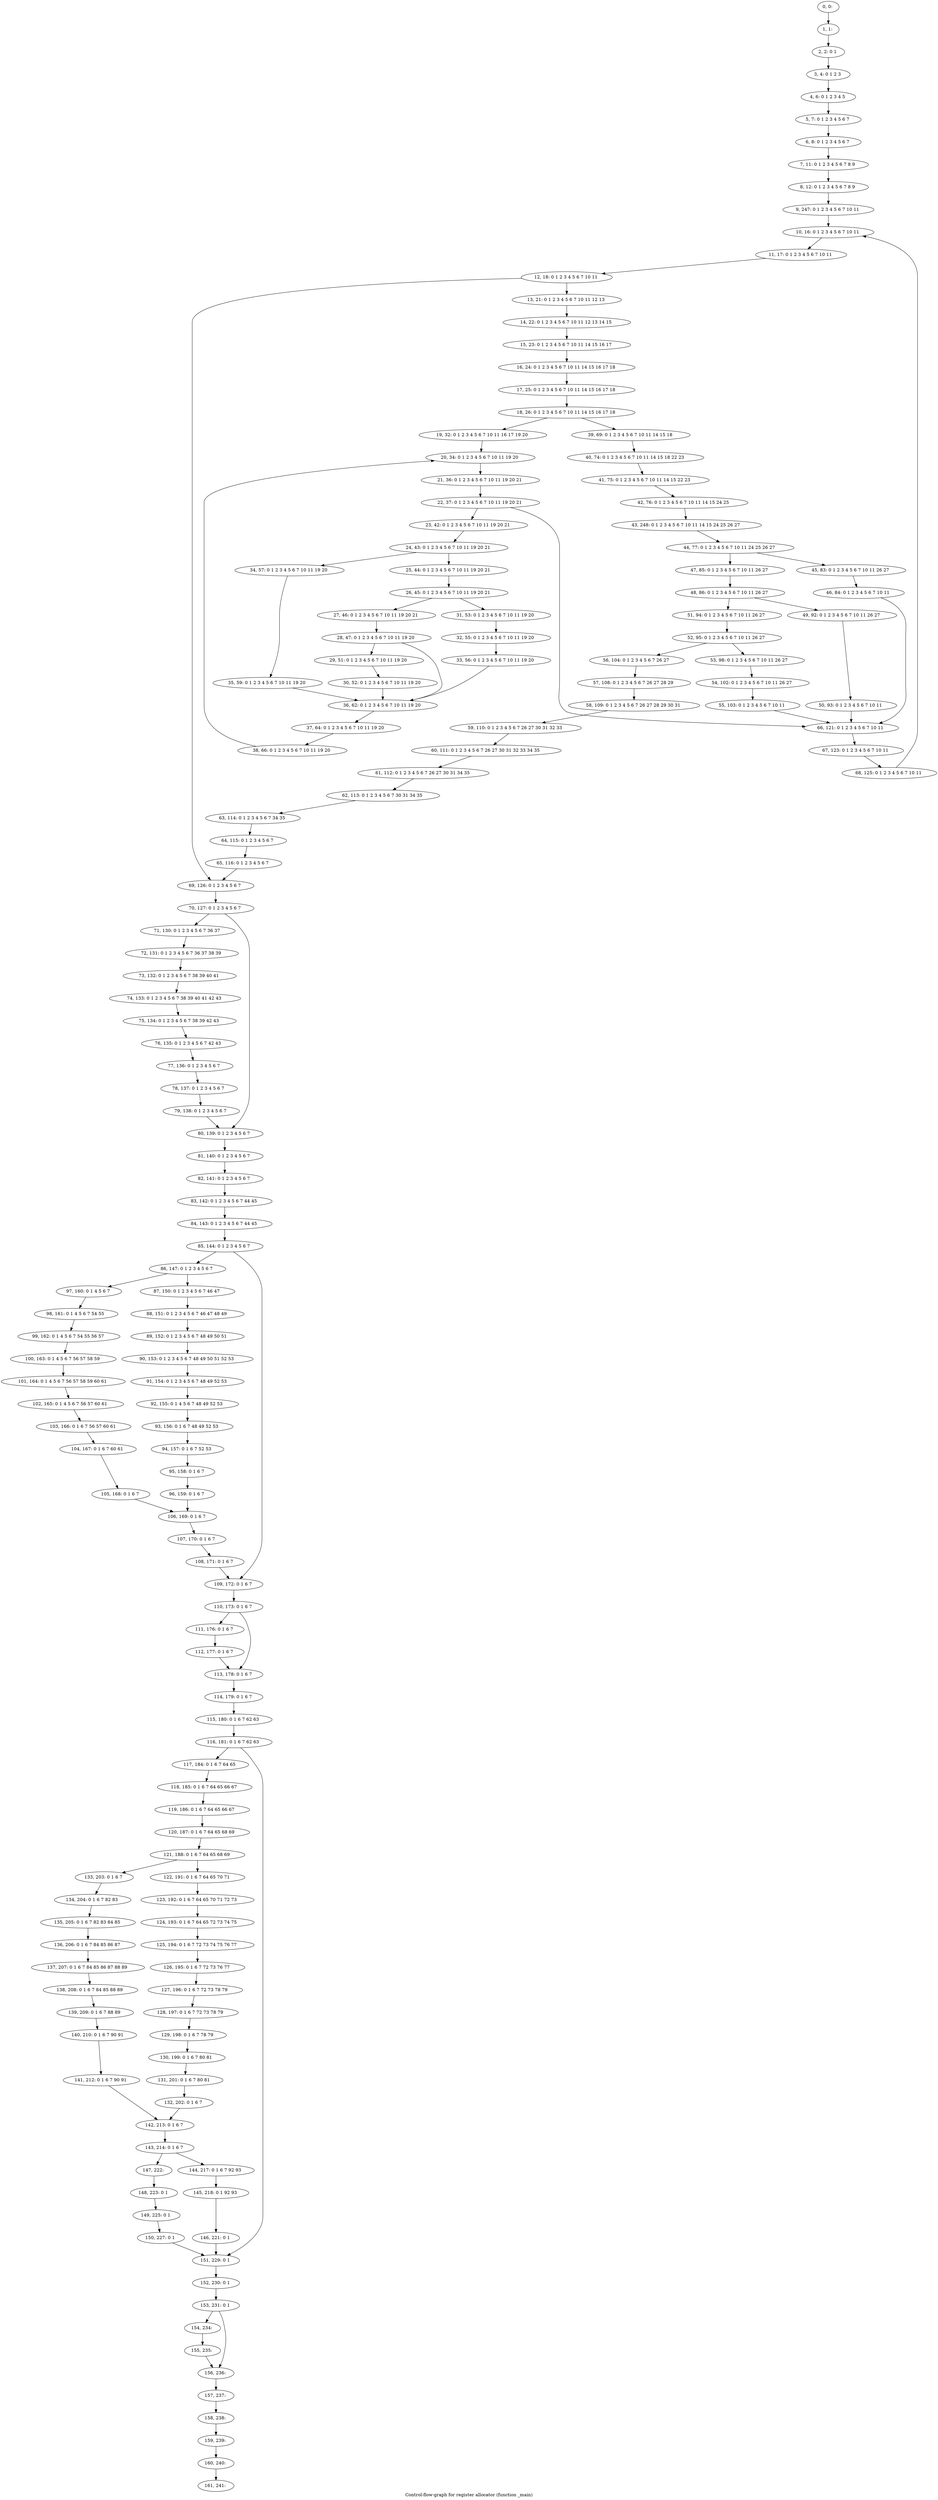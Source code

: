 digraph G {
graph [label="Control-flow-graph for register allocator (function _main)"]
0[label="0, 0: "];
1[label="1, 1: "];
2[label="2, 2: 0 1 "];
3[label="3, 4: 0 1 2 3 "];
4[label="4, 6: 0 1 2 3 4 5 "];
5[label="5, 7: 0 1 2 3 4 5 6 7 "];
6[label="6, 8: 0 1 2 3 4 5 6 7 "];
7[label="7, 11: 0 1 2 3 4 5 6 7 8 9 "];
8[label="8, 12: 0 1 2 3 4 5 6 7 8 9 "];
9[label="9, 247: 0 1 2 3 4 5 6 7 10 11 "];
10[label="10, 16: 0 1 2 3 4 5 6 7 10 11 "];
11[label="11, 17: 0 1 2 3 4 5 6 7 10 11 "];
12[label="12, 18: 0 1 2 3 4 5 6 7 10 11 "];
13[label="13, 21: 0 1 2 3 4 5 6 7 10 11 12 13 "];
14[label="14, 22: 0 1 2 3 4 5 6 7 10 11 12 13 14 15 "];
15[label="15, 23: 0 1 2 3 4 5 6 7 10 11 14 15 16 17 "];
16[label="16, 24: 0 1 2 3 4 5 6 7 10 11 14 15 16 17 18 "];
17[label="17, 25: 0 1 2 3 4 5 6 7 10 11 14 15 16 17 18 "];
18[label="18, 26: 0 1 2 3 4 5 6 7 10 11 14 15 16 17 18 "];
19[label="19, 32: 0 1 2 3 4 5 6 7 10 11 16 17 19 20 "];
20[label="20, 34: 0 1 2 3 4 5 6 7 10 11 19 20 "];
21[label="21, 36: 0 1 2 3 4 5 6 7 10 11 19 20 21 "];
22[label="22, 37: 0 1 2 3 4 5 6 7 10 11 19 20 21 "];
23[label="23, 42: 0 1 2 3 4 5 6 7 10 11 19 20 21 "];
24[label="24, 43: 0 1 2 3 4 5 6 7 10 11 19 20 21 "];
25[label="25, 44: 0 1 2 3 4 5 6 7 10 11 19 20 21 "];
26[label="26, 45: 0 1 2 3 4 5 6 7 10 11 19 20 21 "];
27[label="27, 46: 0 1 2 3 4 5 6 7 10 11 19 20 21 "];
28[label="28, 47: 0 1 2 3 4 5 6 7 10 11 19 20 "];
29[label="29, 51: 0 1 2 3 4 5 6 7 10 11 19 20 "];
30[label="30, 52: 0 1 2 3 4 5 6 7 10 11 19 20 "];
31[label="31, 53: 0 1 2 3 4 5 6 7 10 11 19 20 "];
32[label="32, 55: 0 1 2 3 4 5 6 7 10 11 19 20 "];
33[label="33, 56: 0 1 2 3 4 5 6 7 10 11 19 20 "];
34[label="34, 57: 0 1 2 3 4 5 6 7 10 11 19 20 "];
35[label="35, 59: 0 1 2 3 4 5 6 7 10 11 19 20 "];
36[label="36, 62: 0 1 2 3 4 5 6 7 10 11 19 20 "];
37[label="37, 64: 0 1 2 3 4 5 6 7 10 11 19 20 "];
38[label="38, 66: 0 1 2 3 4 5 6 7 10 11 19 20 "];
39[label="39, 69: 0 1 2 3 4 5 6 7 10 11 14 15 18 "];
40[label="40, 74: 0 1 2 3 4 5 6 7 10 11 14 15 18 22 23 "];
41[label="41, 75: 0 1 2 3 4 5 6 7 10 11 14 15 22 23 "];
42[label="42, 76: 0 1 2 3 4 5 6 7 10 11 14 15 24 25 "];
43[label="43, 248: 0 1 2 3 4 5 6 7 10 11 14 15 24 25 26 27 "];
44[label="44, 77: 0 1 2 3 4 5 6 7 10 11 24 25 26 27 "];
45[label="45, 83: 0 1 2 3 4 5 6 7 10 11 26 27 "];
46[label="46, 84: 0 1 2 3 4 5 6 7 10 11 "];
47[label="47, 85: 0 1 2 3 4 5 6 7 10 11 26 27 "];
48[label="48, 86: 0 1 2 3 4 5 6 7 10 11 26 27 "];
49[label="49, 92: 0 1 2 3 4 5 6 7 10 11 26 27 "];
50[label="50, 93: 0 1 2 3 4 5 6 7 10 11 "];
51[label="51, 94: 0 1 2 3 4 5 6 7 10 11 26 27 "];
52[label="52, 95: 0 1 2 3 4 5 6 7 10 11 26 27 "];
53[label="53, 98: 0 1 2 3 4 5 6 7 10 11 26 27 "];
54[label="54, 102: 0 1 2 3 4 5 6 7 10 11 26 27 "];
55[label="55, 103: 0 1 2 3 4 5 6 7 10 11 "];
56[label="56, 104: 0 1 2 3 4 5 6 7 26 27 "];
57[label="57, 108: 0 1 2 3 4 5 6 7 26 27 28 29 "];
58[label="58, 109: 0 1 2 3 4 5 6 7 26 27 28 29 30 31 "];
59[label="59, 110: 0 1 2 3 4 5 6 7 26 27 30 31 32 33 "];
60[label="60, 111: 0 1 2 3 4 5 6 7 26 27 30 31 32 33 34 35 "];
61[label="61, 112: 0 1 2 3 4 5 6 7 26 27 30 31 34 35 "];
62[label="62, 113: 0 1 2 3 4 5 6 7 30 31 34 35 "];
63[label="63, 114: 0 1 2 3 4 5 6 7 34 35 "];
64[label="64, 115: 0 1 2 3 4 5 6 7 "];
65[label="65, 116: 0 1 2 3 4 5 6 7 "];
66[label="66, 121: 0 1 2 3 4 5 6 7 10 11 "];
67[label="67, 123: 0 1 2 3 4 5 6 7 10 11 "];
68[label="68, 125: 0 1 2 3 4 5 6 7 10 11 "];
69[label="69, 126: 0 1 2 3 4 5 6 7 "];
70[label="70, 127: 0 1 2 3 4 5 6 7 "];
71[label="71, 130: 0 1 2 3 4 5 6 7 36 37 "];
72[label="72, 131: 0 1 2 3 4 5 6 7 36 37 38 39 "];
73[label="73, 132: 0 1 2 3 4 5 6 7 38 39 40 41 "];
74[label="74, 133: 0 1 2 3 4 5 6 7 38 39 40 41 42 43 "];
75[label="75, 134: 0 1 2 3 4 5 6 7 38 39 42 43 "];
76[label="76, 135: 0 1 2 3 4 5 6 7 42 43 "];
77[label="77, 136: 0 1 2 3 4 5 6 7 "];
78[label="78, 137: 0 1 2 3 4 5 6 7 "];
79[label="79, 138: 0 1 2 3 4 5 6 7 "];
80[label="80, 139: 0 1 2 3 4 5 6 7 "];
81[label="81, 140: 0 1 2 3 4 5 6 7 "];
82[label="82, 141: 0 1 2 3 4 5 6 7 "];
83[label="83, 142: 0 1 2 3 4 5 6 7 44 45 "];
84[label="84, 143: 0 1 2 3 4 5 6 7 44 45 "];
85[label="85, 144: 0 1 2 3 4 5 6 7 "];
86[label="86, 147: 0 1 2 3 4 5 6 7 "];
87[label="87, 150: 0 1 2 3 4 5 6 7 46 47 "];
88[label="88, 151: 0 1 2 3 4 5 6 7 46 47 48 49 "];
89[label="89, 152: 0 1 2 3 4 5 6 7 48 49 50 51 "];
90[label="90, 153: 0 1 2 3 4 5 6 7 48 49 50 51 52 53 "];
91[label="91, 154: 0 1 2 3 4 5 6 7 48 49 52 53 "];
92[label="92, 155: 0 1 4 5 6 7 48 49 52 53 "];
93[label="93, 156: 0 1 6 7 48 49 52 53 "];
94[label="94, 157: 0 1 6 7 52 53 "];
95[label="95, 158: 0 1 6 7 "];
96[label="96, 159: 0 1 6 7 "];
97[label="97, 160: 0 1 4 5 6 7 "];
98[label="98, 161: 0 1 4 5 6 7 54 55 "];
99[label="99, 162: 0 1 4 5 6 7 54 55 56 57 "];
100[label="100, 163: 0 1 4 5 6 7 56 57 58 59 "];
101[label="101, 164: 0 1 4 5 6 7 56 57 58 59 60 61 "];
102[label="102, 165: 0 1 4 5 6 7 56 57 60 61 "];
103[label="103, 166: 0 1 6 7 56 57 60 61 "];
104[label="104, 167: 0 1 6 7 60 61 "];
105[label="105, 168: 0 1 6 7 "];
106[label="106, 169: 0 1 6 7 "];
107[label="107, 170: 0 1 6 7 "];
108[label="108, 171: 0 1 6 7 "];
109[label="109, 172: 0 1 6 7 "];
110[label="110, 173: 0 1 6 7 "];
111[label="111, 176: 0 1 6 7 "];
112[label="112, 177: 0 1 6 7 "];
113[label="113, 178: 0 1 6 7 "];
114[label="114, 179: 0 1 6 7 "];
115[label="115, 180: 0 1 6 7 62 63 "];
116[label="116, 181: 0 1 6 7 62 63 "];
117[label="117, 184: 0 1 6 7 64 65 "];
118[label="118, 185: 0 1 6 7 64 65 66 67 "];
119[label="119, 186: 0 1 6 7 64 65 66 67 "];
120[label="120, 187: 0 1 6 7 64 65 68 69 "];
121[label="121, 188: 0 1 6 7 64 65 68 69 "];
122[label="122, 191: 0 1 6 7 64 65 70 71 "];
123[label="123, 192: 0 1 6 7 64 65 70 71 72 73 "];
124[label="124, 193: 0 1 6 7 64 65 72 73 74 75 "];
125[label="125, 194: 0 1 6 7 72 73 74 75 76 77 "];
126[label="126, 195: 0 1 6 7 72 73 76 77 "];
127[label="127, 196: 0 1 6 7 72 73 78 79 "];
128[label="128, 197: 0 1 6 7 72 73 78 79 "];
129[label="129, 198: 0 1 6 7 78 79 "];
130[label="130, 199: 0 1 6 7 80 81 "];
131[label="131, 201: 0 1 6 7 80 81 "];
132[label="132, 202: 0 1 6 7 "];
133[label="133, 203: 0 1 6 7 "];
134[label="134, 204: 0 1 6 7 82 83 "];
135[label="135, 205: 0 1 6 7 82 83 84 85 "];
136[label="136, 206: 0 1 6 7 84 85 86 87 "];
137[label="137, 207: 0 1 6 7 84 85 86 87 88 89 "];
138[label="138, 208: 0 1 6 7 84 85 88 89 "];
139[label="139, 209: 0 1 6 7 88 89 "];
140[label="140, 210: 0 1 6 7 90 91 "];
141[label="141, 212: 0 1 6 7 90 91 "];
142[label="142, 213: 0 1 6 7 "];
143[label="143, 214: 0 1 6 7 "];
144[label="144, 217: 0 1 6 7 92 93 "];
145[label="145, 218: 0 1 92 93 "];
146[label="146, 221: 0 1 "];
147[label="147, 222: "];
148[label="148, 223: 0 1 "];
149[label="149, 225: 0 1 "];
150[label="150, 227: 0 1 "];
151[label="151, 229: 0 1 "];
152[label="152, 230: 0 1 "];
153[label="153, 231: 0 1 "];
154[label="154, 234: "];
155[label="155, 235: "];
156[label="156, 236: "];
157[label="157, 237: "];
158[label="158, 238: "];
159[label="159, 239: "];
160[label="160, 240: "];
161[label="161, 241: "];
0->1 ;
1->2 ;
2->3 ;
3->4 ;
4->5 ;
5->6 ;
6->7 ;
7->8 ;
8->9 ;
9->10 ;
10->11 ;
11->12 ;
12->13 ;
12->69 ;
13->14 ;
14->15 ;
15->16 ;
16->17 ;
17->18 ;
18->19 ;
18->39 ;
19->20 ;
20->21 ;
21->22 ;
22->23 ;
22->66 ;
23->24 ;
24->25 ;
24->34 ;
25->26 ;
26->27 ;
26->31 ;
27->28 ;
28->29 ;
28->36 ;
29->30 ;
30->36 ;
31->32 ;
32->33 ;
33->36 ;
34->35 ;
35->36 ;
36->37 ;
37->38 ;
38->20 ;
39->40 ;
40->41 ;
41->42 ;
42->43 ;
43->44 ;
44->45 ;
44->47 ;
45->46 ;
46->66 ;
47->48 ;
48->49 ;
48->51 ;
49->50 ;
50->66 ;
51->52 ;
52->53 ;
52->56 ;
53->54 ;
54->55 ;
55->66 ;
56->57 ;
57->58 ;
58->59 ;
59->60 ;
60->61 ;
61->62 ;
62->63 ;
63->64 ;
64->65 ;
65->69 ;
66->67 ;
67->68 ;
68->10 ;
69->70 ;
70->71 ;
70->80 ;
71->72 ;
72->73 ;
73->74 ;
74->75 ;
75->76 ;
76->77 ;
77->78 ;
78->79 ;
79->80 ;
80->81 ;
81->82 ;
82->83 ;
83->84 ;
84->85 ;
85->86 ;
85->109 ;
86->87 ;
86->97 ;
87->88 ;
88->89 ;
89->90 ;
90->91 ;
91->92 ;
92->93 ;
93->94 ;
94->95 ;
95->96 ;
96->106 ;
97->98 ;
98->99 ;
99->100 ;
100->101 ;
101->102 ;
102->103 ;
103->104 ;
104->105 ;
105->106 ;
106->107 ;
107->108 ;
108->109 ;
109->110 ;
110->111 ;
110->113 ;
111->112 ;
112->113 ;
113->114 ;
114->115 ;
115->116 ;
116->117 ;
116->151 ;
117->118 ;
118->119 ;
119->120 ;
120->121 ;
121->122 ;
121->133 ;
122->123 ;
123->124 ;
124->125 ;
125->126 ;
126->127 ;
127->128 ;
128->129 ;
129->130 ;
130->131 ;
131->132 ;
132->142 ;
133->134 ;
134->135 ;
135->136 ;
136->137 ;
137->138 ;
138->139 ;
139->140 ;
140->141 ;
141->142 ;
142->143 ;
143->144 ;
143->147 ;
144->145 ;
145->146 ;
146->151 ;
147->148 ;
148->149 ;
149->150 ;
150->151 ;
151->152 ;
152->153 ;
153->154 ;
153->156 ;
154->155 ;
155->156 ;
156->157 ;
157->158 ;
158->159 ;
159->160 ;
160->161 ;
}
